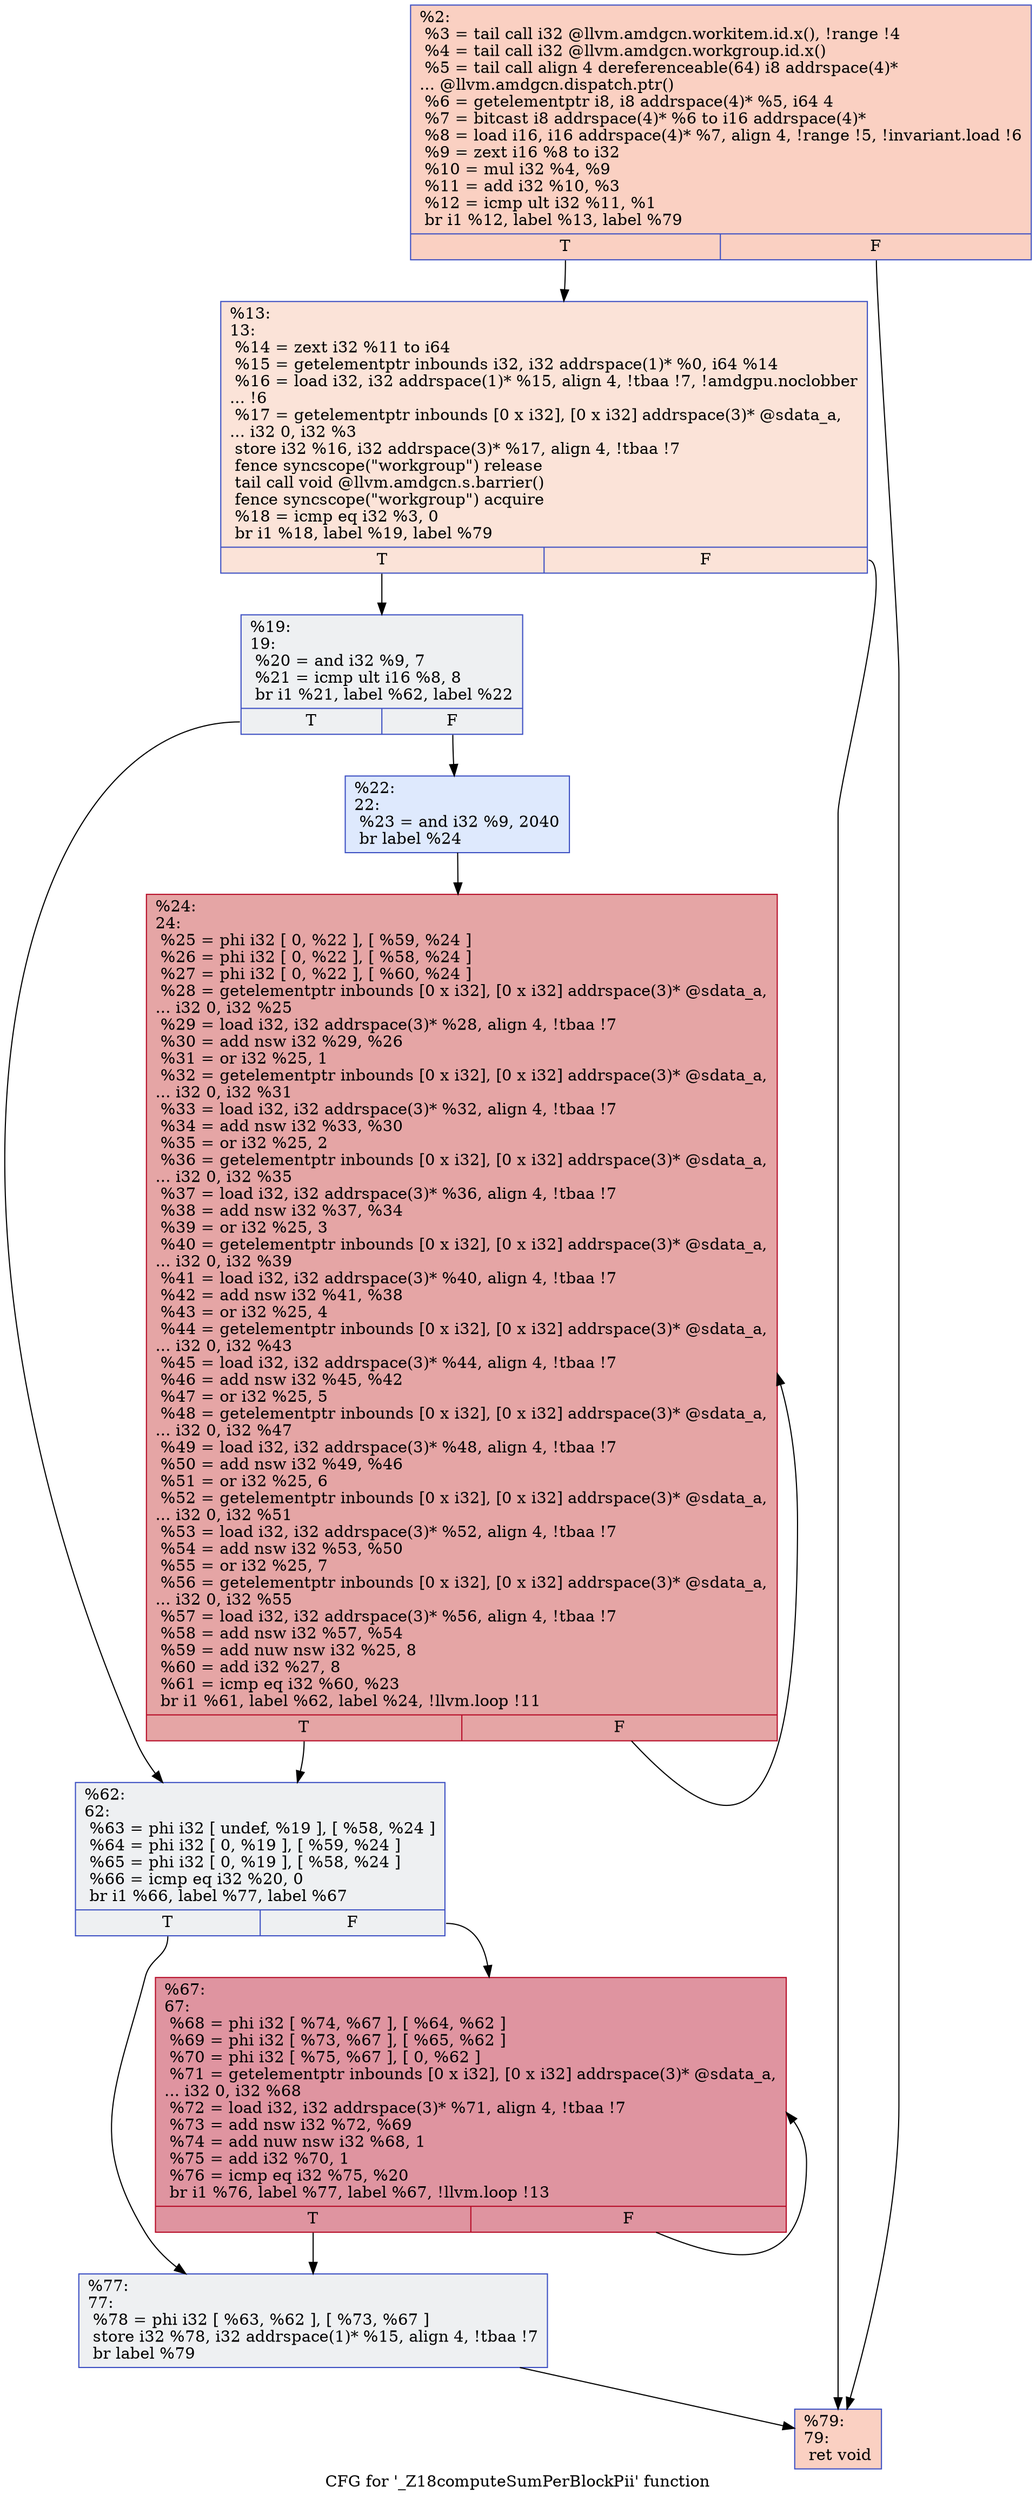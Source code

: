 digraph "CFG for '_Z18computeSumPerBlockPii' function" {
	label="CFG for '_Z18computeSumPerBlockPii' function";

	Node0x49a3410 [shape=record,color="#3d50c3ff", style=filled, fillcolor="#f3947570",label="{%2:\l  %3 = tail call i32 @llvm.amdgcn.workitem.id.x(), !range !4\l  %4 = tail call i32 @llvm.amdgcn.workgroup.id.x()\l  %5 = tail call align 4 dereferenceable(64) i8 addrspace(4)*\l... @llvm.amdgcn.dispatch.ptr()\l  %6 = getelementptr i8, i8 addrspace(4)* %5, i64 4\l  %7 = bitcast i8 addrspace(4)* %6 to i16 addrspace(4)*\l  %8 = load i16, i16 addrspace(4)* %7, align 4, !range !5, !invariant.load !6\l  %9 = zext i16 %8 to i32\l  %10 = mul i32 %4, %9\l  %11 = add i32 %10, %3\l  %12 = icmp ult i32 %11, %1\l  br i1 %12, label %13, label %79\l|{<s0>T|<s1>F}}"];
	Node0x49a3410:s0 -> Node0x49a43b0;
	Node0x49a3410:s1 -> Node0x49a53d0;
	Node0x49a43b0 [shape=record,color="#3d50c3ff", style=filled, fillcolor="#f6bfa670",label="{%13:\l13:                                               \l  %14 = zext i32 %11 to i64\l  %15 = getelementptr inbounds i32, i32 addrspace(1)* %0, i64 %14\l  %16 = load i32, i32 addrspace(1)* %15, align 4, !tbaa !7, !amdgpu.noclobber\l... !6\l  %17 = getelementptr inbounds [0 x i32], [0 x i32] addrspace(3)* @sdata_a,\l... i32 0, i32 %3\l  store i32 %16, i32 addrspace(3)* %17, align 4, !tbaa !7\l  fence syncscope(\"workgroup\") release\l  tail call void @llvm.amdgcn.s.barrier()\l  fence syncscope(\"workgroup\") acquire\l  %18 = icmp eq i32 %3, 0\l  br i1 %18, label %19, label %79\l|{<s0>T|<s1>F}}"];
	Node0x49a43b0:s0 -> Node0x49a6990;
	Node0x49a43b0:s1 -> Node0x49a53d0;
	Node0x49a6990 [shape=record,color="#3d50c3ff", style=filled, fillcolor="#d9dce170",label="{%19:\l19:                                               \l  %20 = and i32 %9, 7\l  %21 = icmp ult i16 %8, 8\l  br i1 %21, label %62, label %22\l|{<s0>T|<s1>F}}"];
	Node0x49a6990:s0 -> Node0x49a6c20;
	Node0x49a6990:s1 -> Node0x49a6c70;
	Node0x49a6c70 [shape=record,color="#3d50c3ff", style=filled, fillcolor="#b5cdfa70",label="{%22:\l22:                                               \l  %23 = and i32 %9, 2040\l  br label %24\l}"];
	Node0x49a6c70 -> Node0x49a6e70;
	Node0x49a6e70 [shape=record,color="#b70d28ff", style=filled, fillcolor="#c5333470",label="{%24:\l24:                                               \l  %25 = phi i32 [ 0, %22 ], [ %59, %24 ]\l  %26 = phi i32 [ 0, %22 ], [ %58, %24 ]\l  %27 = phi i32 [ 0, %22 ], [ %60, %24 ]\l  %28 = getelementptr inbounds [0 x i32], [0 x i32] addrspace(3)* @sdata_a,\l... i32 0, i32 %25\l  %29 = load i32, i32 addrspace(3)* %28, align 4, !tbaa !7\l  %30 = add nsw i32 %29, %26\l  %31 = or i32 %25, 1\l  %32 = getelementptr inbounds [0 x i32], [0 x i32] addrspace(3)* @sdata_a,\l... i32 0, i32 %31\l  %33 = load i32, i32 addrspace(3)* %32, align 4, !tbaa !7\l  %34 = add nsw i32 %33, %30\l  %35 = or i32 %25, 2\l  %36 = getelementptr inbounds [0 x i32], [0 x i32] addrspace(3)* @sdata_a,\l... i32 0, i32 %35\l  %37 = load i32, i32 addrspace(3)* %36, align 4, !tbaa !7\l  %38 = add nsw i32 %37, %34\l  %39 = or i32 %25, 3\l  %40 = getelementptr inbounds [0 x i32], [0 x i32] addrspace(3)* @sdata_a,\l... i32 0, i32 %39\l  %41 = load i32, i32 addrspace(3)* %40, align 4, !tbaa !7\l  %42 = add nsw i32 %41, %38\l  %43 = or i32 %25, 4\l  %44 = getelementptr inbounds [0 x i32], [0 x i32] addrspace(3)* @sdata_a,\l... i32 0, i32 %43\l  %45 = load i32, i32 addrspace(3)* %44, align 4, !tbaa !7\l  %46 = add nsw i32 %45, %42\l  %47 = or i32 %25, 5\l  %48 = getelementptr inbounds [0 x i32], [0 x i32] addrspace(3)* @sdata_a,\l... i32 0, i32 %47\l  %49 = load i32, i32 addrspace(3)* %48, align 4, !tbaa !7\l  %50 = add nsw i32 %49, %46\l  %51 = or i32 %25, 6\l  %52 = getelementptr inbounds [0 x i32], [0 x i32] addrspace(3)* @sdata_a,\l... i32 0, i32 %51\l  %53 = load i32, i32 addrspace(3)* %52, align 4, !tbaa !7\l  %54 = add nsw i32 %53, %50\l  %55 = or i32 %25, 7\l  %56 = getelementptr inbounds [0 x i32], [0 x i32] addrspace(3)* @sdata_a,\l... i32 0, i32 %55\l  %57 = load i32, i32 addrspace(3)* %56, align 4, !tbaa !7\l  %58 = add nsw i32 %57, %54\l  %59 = add nuw nsw i32 %25, 8\l  %60 = add i32 %27, 8\l  %61 = icmp eq i32 %60, %23\l  br i1 %61, label %62, label %24, !llvm.loop !11\l|{<s0>T|<s1>F}}"];
	Node0x49a6e70:s0 -> Node0x49a6c20;
	Node0x49a6e70:s1 -> Node0x49a6e70;
	Node0x49a6c20 [shape=record,color="#3d50c3ff", style=filled, fillcolor="#d9dce170",label="{%62:\l62:                                               \l  %63 = phi i32 [ undef, %19 ], [ %58, %24 ]\l  %64 = phi i32 [ 0, %19 ], [ %59, %24 ]\l  %65 = phi i32 [ 0, %19 ], [ %58, %24 ]\l  %66 = icmp eq i32 %20, 0\l  br i1 %66, label %77, label %67\l|{<s0>T|<s1>F}}"];
	Node0x49a6c20:s0 -> Node0x49a7700;
	Node0x49a6c20:s1 -> Node0x49a7750;
	Node0x49a7750 [shape=record,color="#b70d28ff", style=filled, fillcolor="#b70d2870",label="{%67:\l67:                                               \l  %68 = phi i32 [ %74, %67 ], [ %64, %62 ]\l  %69 = phi i32 [ %73, %67 ], [ %65, %62 ]\l  %70 = phi i32 [ %75, %67 ], [ 0, %62 ]\l  %71 = getelementptr inbounds [0 x i32], [0 x i32] addrspace(3)* @sdata_a,\l... i32 0, i32 %68\l  %72 = load i32, i32 addrspace(3)* %71, align 4, !tbaa !7\l  %73 = add nsw i32 %72, %69\l  %74 = add nuw nsw i32 %68, 1\l  %75 = add i32 %70, 1\l  %76 = icmp eq i32 %75, %20\l  br i1 %76, label %77, label %67, !llvm.loop !13\l|{<s0>T|<s1>F}}"];
	Node0x49a7750:s0 -> Node0x49a7700;
	Node0x49a7750:s1 -> Node0x49a7750;
	Node0x49a7700 [shape=record,color="#3d50c3ff", style=filled, fillcolor="#d9dce170",label="{%77:\l77:                                               \l  %78 = phi i32 [ %63, %62 ], [ %73, %67 ]\l  store i32 %78, i32 addrspace(1)* %15, align 4, !tbaa !7\l  br label %79\l}"];
	Node0x49a7700 -> Node0x49a53d0;
	Node0x49a53d0 [shape=record,color="#3d50c3ff", style=filled, fillcolor="#f3947570",label="{%79:\l79:                                               \l  ret void\l}"];
}
